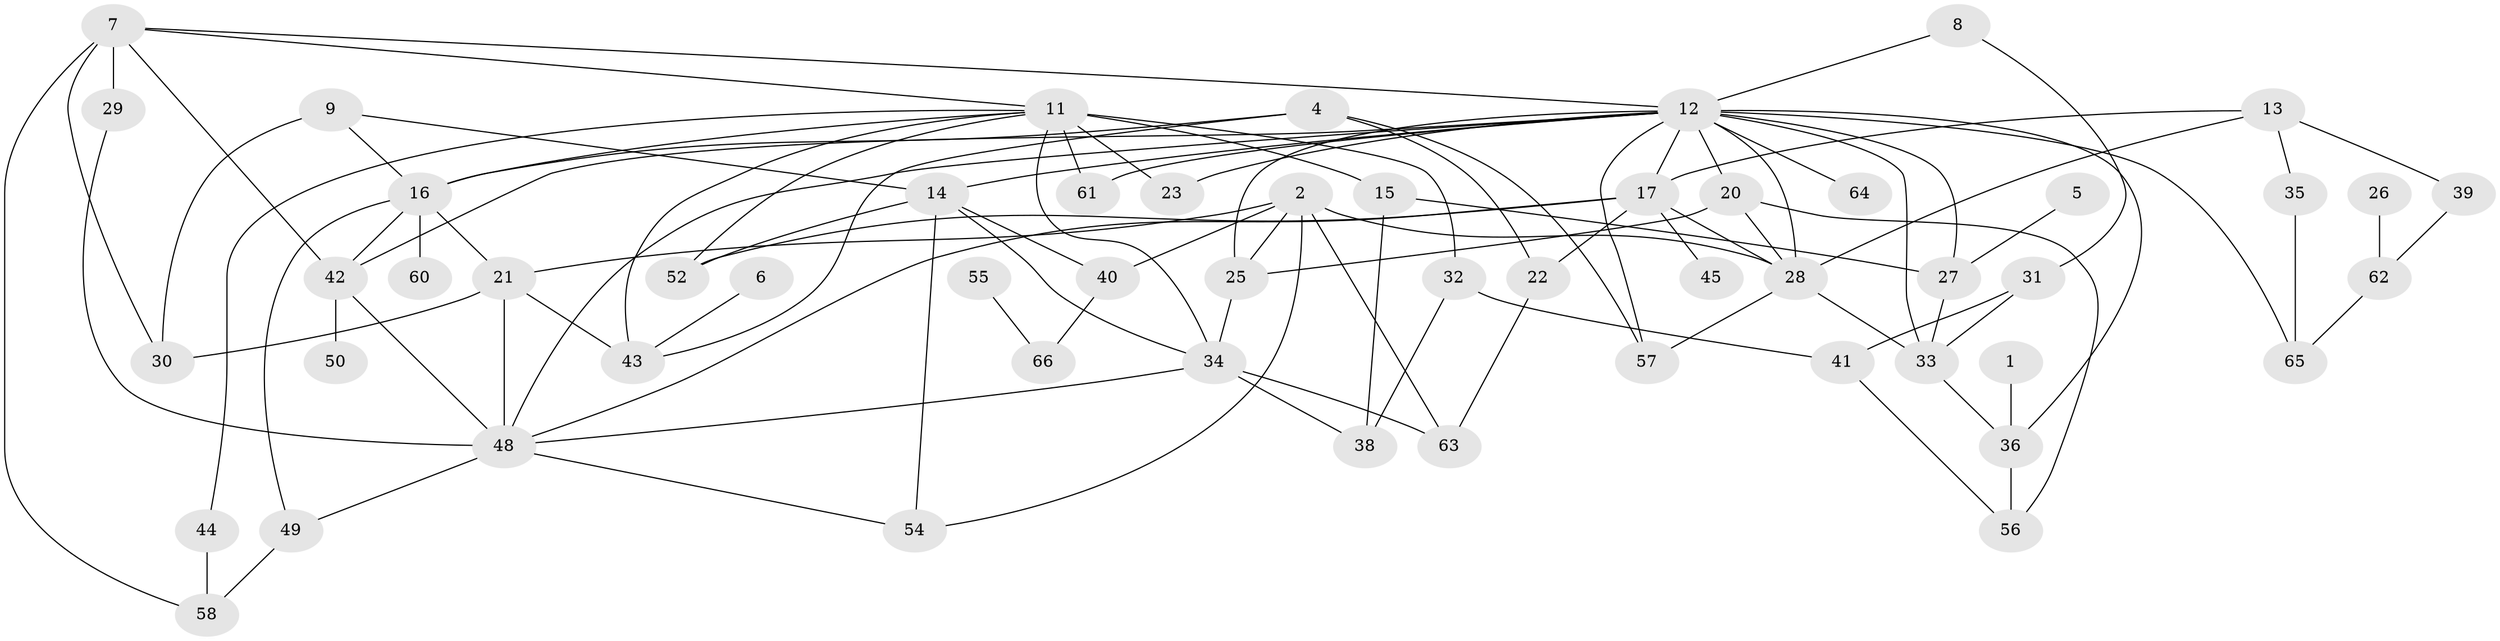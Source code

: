 // original degree distribution, {2: 0.20610687022900764, 3: 0.2366412213740458, 0: 0.07633587786259542, 5: 0.08396946564885496, 1: 0.20610687022900764, 4: 0.1450381679389313, 7: 0.022900763358778626, 6: 0.022900763358778626}
// Generated by graph-tools (version 1.1) at 2025/33/03/09/25 02:33:52]
// undirected, 55 vertices, 101 edges
graph export_dot {
graph [start="1"]
  node [color=gray90,style=filled];
  1;
  2;
  4;
  5;
  6;
  7;
  8;
  9;
  11;
  12;
  13;
  14;
  15;
  16;
  17;
  20;
  21;
  22;
  23;
  25;
  26;
  27;
  28;
  29;
  30;
  31;
  32;
  33;
  34;
  35;
  36;
  38;
  39;
  40;
  41;
  42;
  43;
  44;
  45;
  48;
  49;
  50;
  52;
  54;
  55;
  56;
  57;
  58;
  60;
  61;
  62;
  63;
  64;
  65;
  66;
  1 -- 36 [weight=1.0];
  2 -- 21 [weight=1.0];
  2 -- 25 [weight=1.0];
  2 -- 28 [weight=1.0];
  2 -- 40 [weight=1.0];
  2 -- 54 [weight=1.0];
  2 -- 63 [weight=1.0];
  4 -- 16 [weight=1.0];
  4 -- 22 [weight=1.0];
  4 -- 43 [weight=1.0];
  4 -- 57 [weight=1.0];
  5 -- 27 [weight=1.0];
  6 -- 43 [weight=1.0];
  7 -- 11 [weight=1.0];
  7 -- 12 [weight=1.0];
  7 -- 29 [weight=2.0];
  7 -- 30 [weight=1.0];
  7 -- 42 [weight=1.0];
  7 -- 58 [weight=1.0];
  8 -- 12 [weight=1.0];
  8 -- 31 [weight=1.0];
  9 -- 14 [weight=1.0];
  9 -- 16 [weight=1.0];
  9 -- 30 [weight=2.0];
  11 -- 15 [weight=1.0];
  11 -- 16 [weight=1.0];
  11 -- 23 [weight=3.0];
  11 -- 32 [weight=1.0];
  11 -- 34 [weight=1.0];
  11 -- 43 [weight=1.0];
  11 -- 44 [weight=1.0];
  11 -- 52 [weight=1.0];
  11 -- 61 [weight=1.0];
  12 -- 14 [weight=1.0];
  12 -- 17 [weight=1.0];
  12 -- 20 [weight=2.0];
  12 -- 23 [weight=1.0];
  12 -- 25 [weight=2.0];
  12 -- 27 [weight=1.0];
  12 -- 28 [weight=2.0];
  12 -- 33 [weight=1.0];
  12 -- 36 [weight=1.0];
  12 -- 42 [weight=1.0];
  12 -- 48 [weight=1.0];
  12 -- 57 [weight=1.0];
  12 -- 61 [weight=1.0];
  12 -- 64 [weight=1.0];
  12 -- 65 [weight=1.0];
  13 -- 17 [weight=1.0];
  13 -- 28 [weight=1.0];
  13 -- 35 [weight=1.0];
  13 -- 39 [weight=1.0];
  14 -- 34 [weight=1.0];
  14 -- 40 [weight=1.0];
  14 -- 52 [weight=1.0];
  14 -- 54 [weight=1.0];
  15 -- 27 [weight=1.0];
  15 -- 38 [weight=1.0];
  16 -- 21 [weight=1.0];
  16 -- 42 [weight=1.0];
  16 -- 49 [weight=1.0];
  16 -- 60 [weight=1.0];
  17 -- 22 [weight=1.0];
  17 -- 28 [weight=1.0];
  17 -- 45 [weight=1.0];
  17 -- 48 [weight=1.0];
  17 -- 52 [weight=1.0];
  20 -- 25 [weight=2.0];
  20 -- 28 [weight=2.0];
  20 -- 56 [weight=1.0];
  21 -- 30 [weight=1.0];
  21 -- 43 [weight=2.0];
  21 -- 48 [weight=2.0];
  22 -- 63 [weight=1.0];
  25 -- 34 [weight=1.0];
  26 -- 62 [weight=1.0];
  27 -- 33 [weight=1.0];
  28 -- 33 [weight=1.0];
  28 -- 57 [weight=1.0];
  29 -- 48 [weight=1.0];
  31 -- 33 [weight=1.0];
  31 -- 41 [weight=1.0];
  32 -- 38 [weight=1.0];
  32 -- 41 [weight=1.0];
  33 -- 36 [weight=1.0];
  34 -- 38 [weight=1.0];
  34 -- 48 [weight=1.0];
  34 -- 63 [weight=1.0];
  35 -- 65 [weight=1.0];
  36 -- 56 [weight=1.0];
  39 -- 62 [weight=1.0];
  40 -- 66 [weight=1.0];
  41 -- 56 [weight=1.0];
  42 -- 48 [weight=1.0];
  42 -- 50 [weight=1.0];
  44 -- 58 [weight=1.0];
  48 -- 49 [weight=1.0];
  48 -- 54 [weight=1.0];
  49 -- 58 [weight=1.0];
  55 -- 66 [weight=1.0];
  62 -- 65 [weight=1.0];
}
